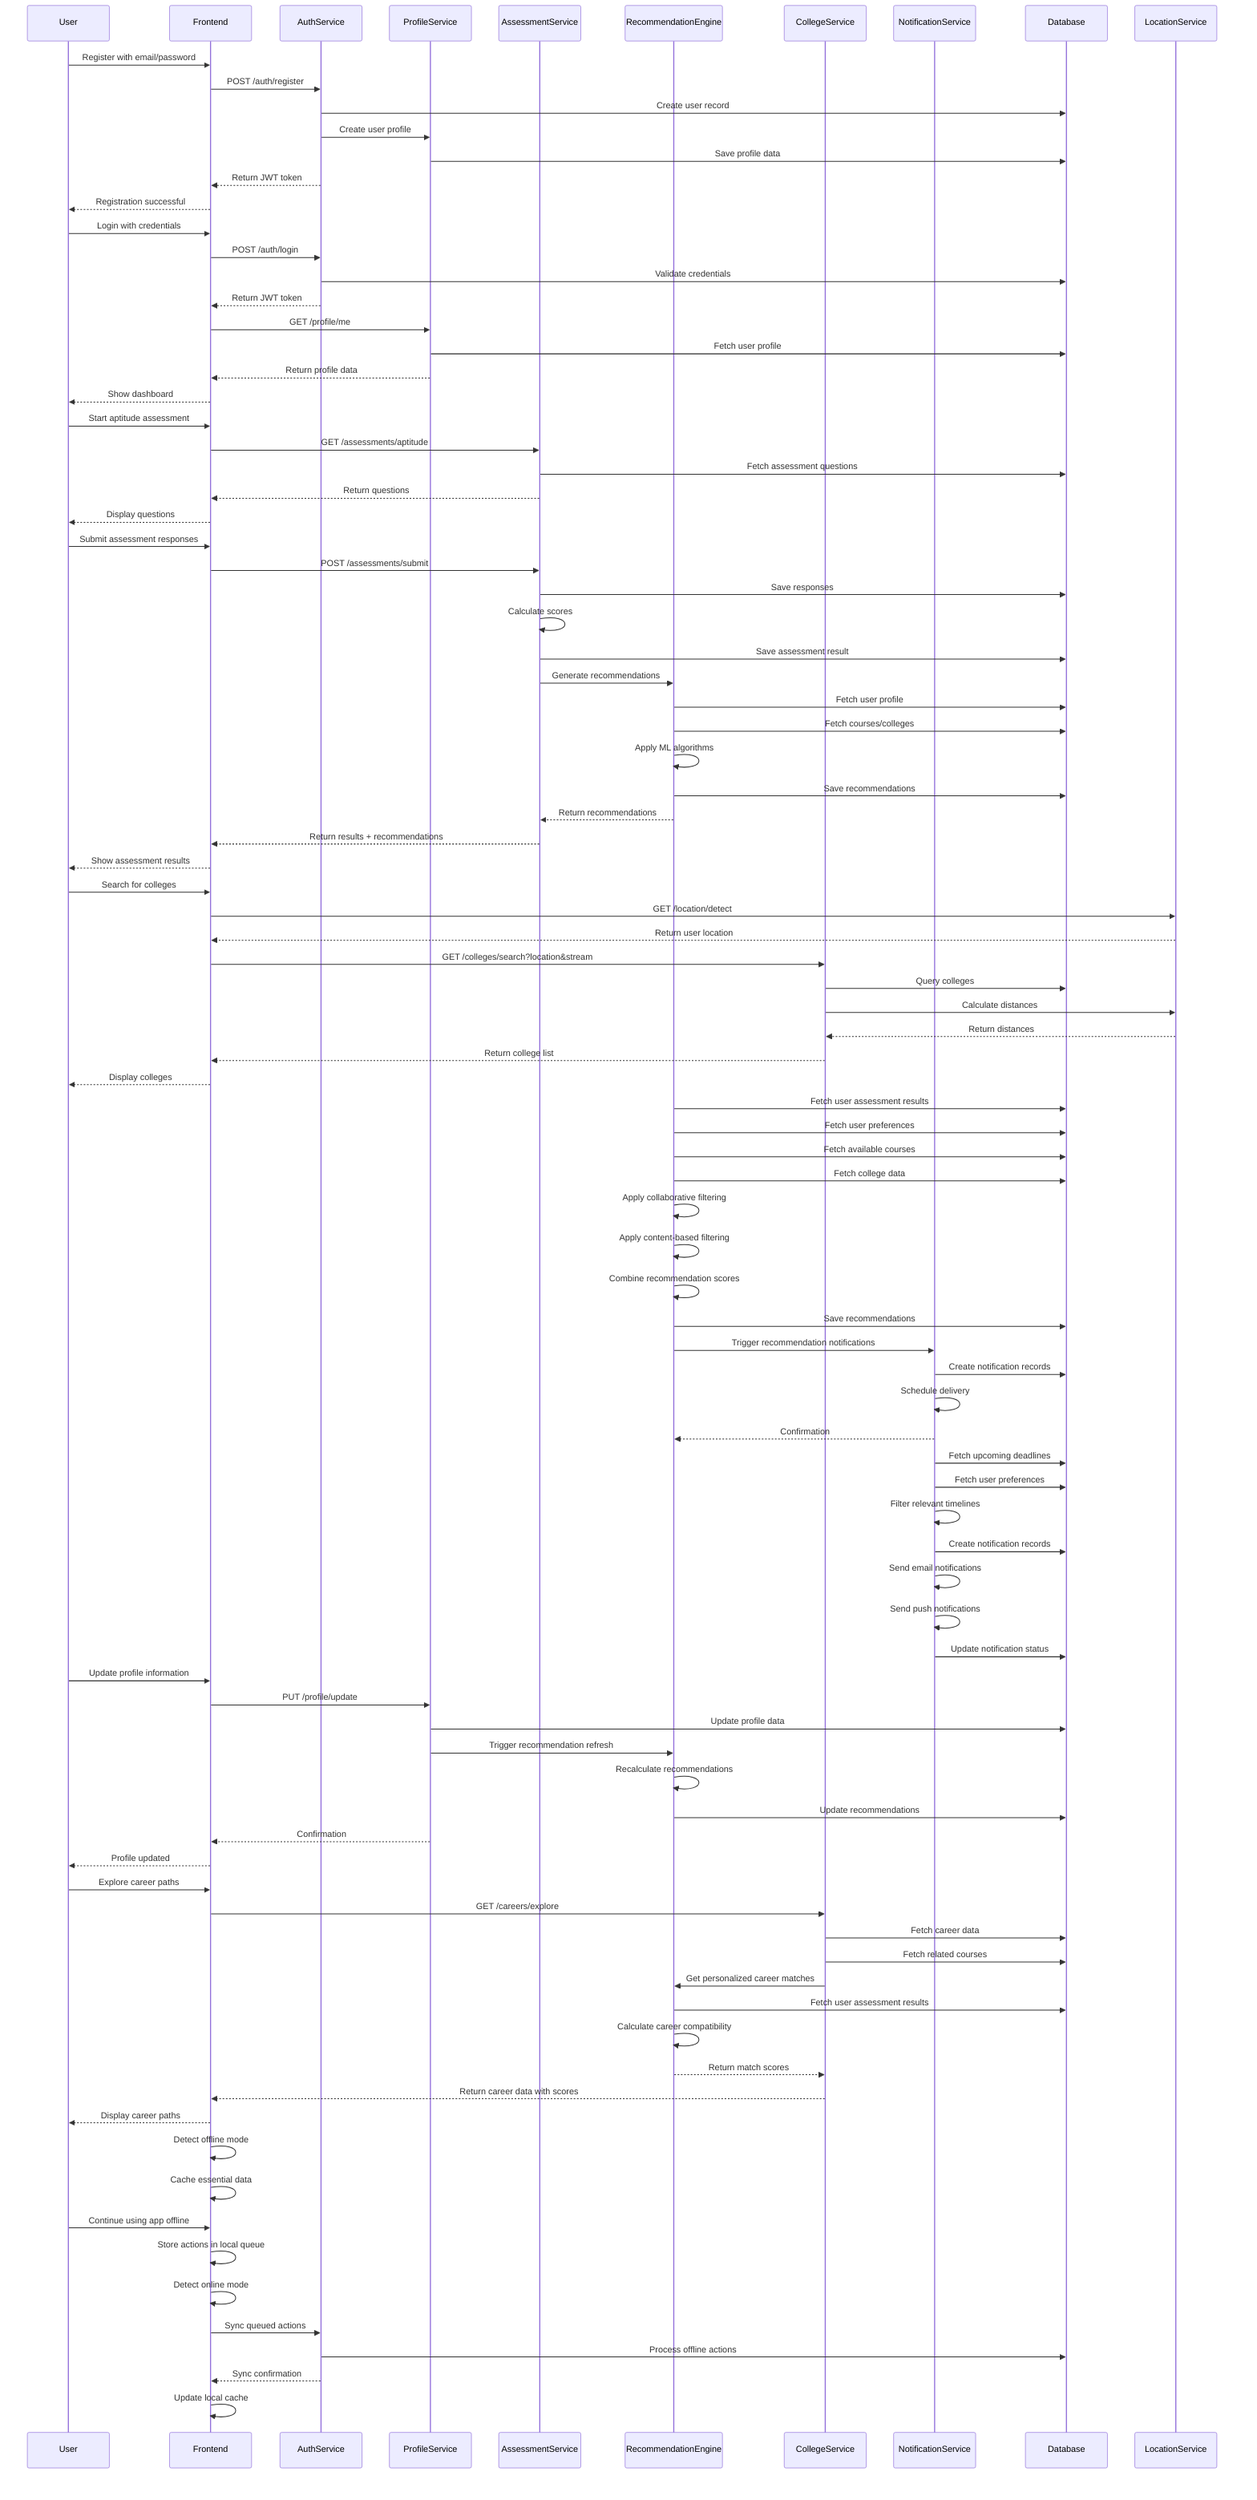 sequenceDiagram
    participant U as User
    participant F as Frontend
    participant A as AuthService
    participant P as ProfileService
    participant AS as AssessmentService
    participant R as RecommendationEngine
    participant C as CollegeService
    participant N as NotificationService
    participant D as Database
    participant L as LocationService

    %% User Registration Flow
    U->>F: Register with email/password
    F->>A: POST /auth/register
    A->>D: Create user record
    A->>P: Create user profile
    P->>D: Save profile data
    A-->>F: Return JWT token
    F-->>U: Registration successful

    %% User Login Flow
    U->>F: Login with credentials
    F->>A: POST /auth/login
    A->>D: Validate credentials
    A-->>F: Return JWT token
    F->>P: GET /profile/me
    P->>D: Fetch user profile
    P-->>F: Return profile data
    F-->>U: Show dashboard

    %% Assessment Flow
    U->>F: Start aptitude assessment
    F->>AS: GET /assessments/aptitude
    AS->>D: Fetch assessment questions
    AS-->>F: Return questions
    F-->>U: Display questions
    
    U->>F: Submit assessment responses
    F->>AS: POST /assessments/submit
    AS->>D: Save responses
    AS->>AS: Calculate scores
    AS->>D: Save assessment result
    AS->>R: Generate recommendations
    R->>D: Fetch user profile
    R->>D: Fetch courses/colleges
    R->>R: Apply ML algorithms
    R->>D: Save recommendations
    R-->>AS: Return recommendations
    AS-->>F: Return results + recommendations
    F-->>U: Show assessment results

    %% College Search Flow
    U->>F: Search for colleges
    F->>L: GET /location/detect
    L-->>F: Return user location
    F->>C: GET /colleges/search?location&stream
    C->>D: Query colleges
    C->>L: Calculate distances
    L-->>C: Return distances
    C-->>F: Return college list
    F-->>U: Display colleges

    %% Recommendation Generation Flow
    R->>D: Fetch user assessment results
    R->>D: Fetch user preferences
    R->>D: Fetch available courses
    R->>D: Fetch college data
    R->>R: Apply collaborative filtering
    R->>R: Apply content-based filtering
    R->>R: Combine recommendation scores
    R->>D: Save recommendations
    R->>N: Trigger recommendation notifications
    N->>D: Create notification records
    N->>N: Schedule delivery
    N-->>R: Confirmation

    %% Timeline and Notifications Flow
    N->>D: Fetch upcoming deadlines
    N->>D: Fetch user preferences
    N->>N: Filter relevant timelines
    N->>D: Create notification records
    N->>N: Send email notifications
    N->>N: Send push notifications
    N->>D: Update notification status

    %% Profile Update Flow
    U->>F: Update profile information
    F->>P: PUT /profile/update
    P->>D: Update profile data
    P->>R: Trigger recommendation refresh
    R->>R: Recalculate recommendations
    R->>D: Update recommendations
    P-->>F: Confirmation
    F-->>U: Profile updated

    %% Career Exploration Flow
    U->>F: Explore career paths
    F->>C: GET /careers/explore
    C->>D: Fetch career data
    C->>D: Fetch related courses
    C->>R: Get personalized career matches
    R->>D: Fetch user assessment results
    R->>R: Calculate career compatibility
    R-->>C: Return match scores
    C-->>F: Return career data with scores
    F-->>U: Display career paths

    %% Offline Sync Flow
    F->>F: Detect offline mode
    F->>F: Cache essential data
    U->>F: Continue using app offline
    F->>F: Store actions in local queue
    F->>F: Detect online mode
    F->>A: Sync queued actions
    A->>D: Process offline actions
    A-->>F: Sync confirmation
    F->>F: Update local cache